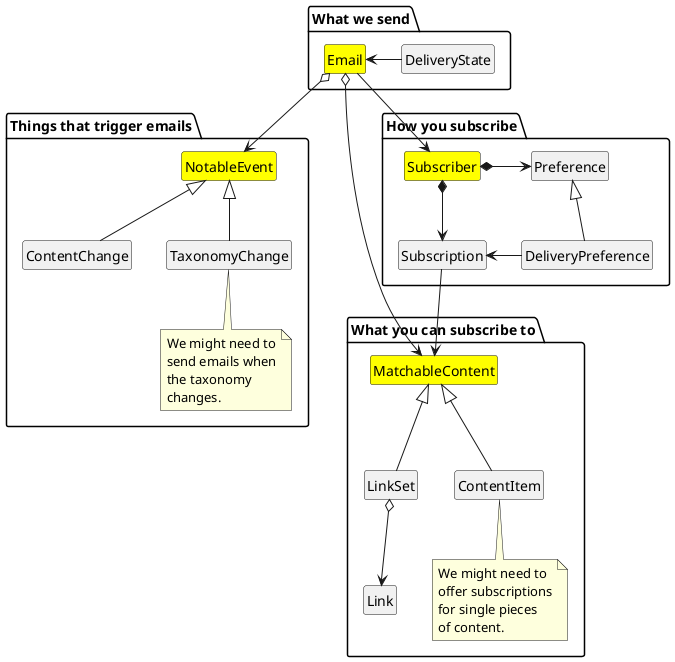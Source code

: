 @startuml

hide circle
hide empty fields
hide empty methods
skinparam shadowing false

package "How you subscribe" {
	class Subscriber #yellow
	class Subscription
	class Preference
	class DeliveryPreference

	Subscriber *-down-> Subscription
	Subscriber *-right-> Preference
	Preference <|-down- DeliveryPreference
	DeliveryPreference -left-> Subscription

}

package "What you can subscribe to" {
	class MatchableContent #yellow
	class LinkSet
	class Link
	class ContentItem
	note bottom: We might need to\noffer subscriptions\nfor single pieces\nof content.

	MatchableContent <|-down- LinkSet
	LinkSet o-down-> Link
	MatchableContent <|-down- ContentItem
}

package "Things that trigger emails" {
	class NotableEvent #yellow
	class ContentChange
	class TaxonomyChange
	note bottom: We might need to\nsend emails when\nthe taxonomy\nchanges.

	NotableEvent <|-down- ContentChange
	NotableEvent <|-down- TaxonomyChange
}

package "What we send" {
	class Email #yellow
	class DeliveryState

	DeliveryState -left-> Email
}


Subscription -down-> MatchableContent
Email o-down-> NotableEvent
Email -down-> Subscriber
Email o-down-> MatchableContent

@enduml
